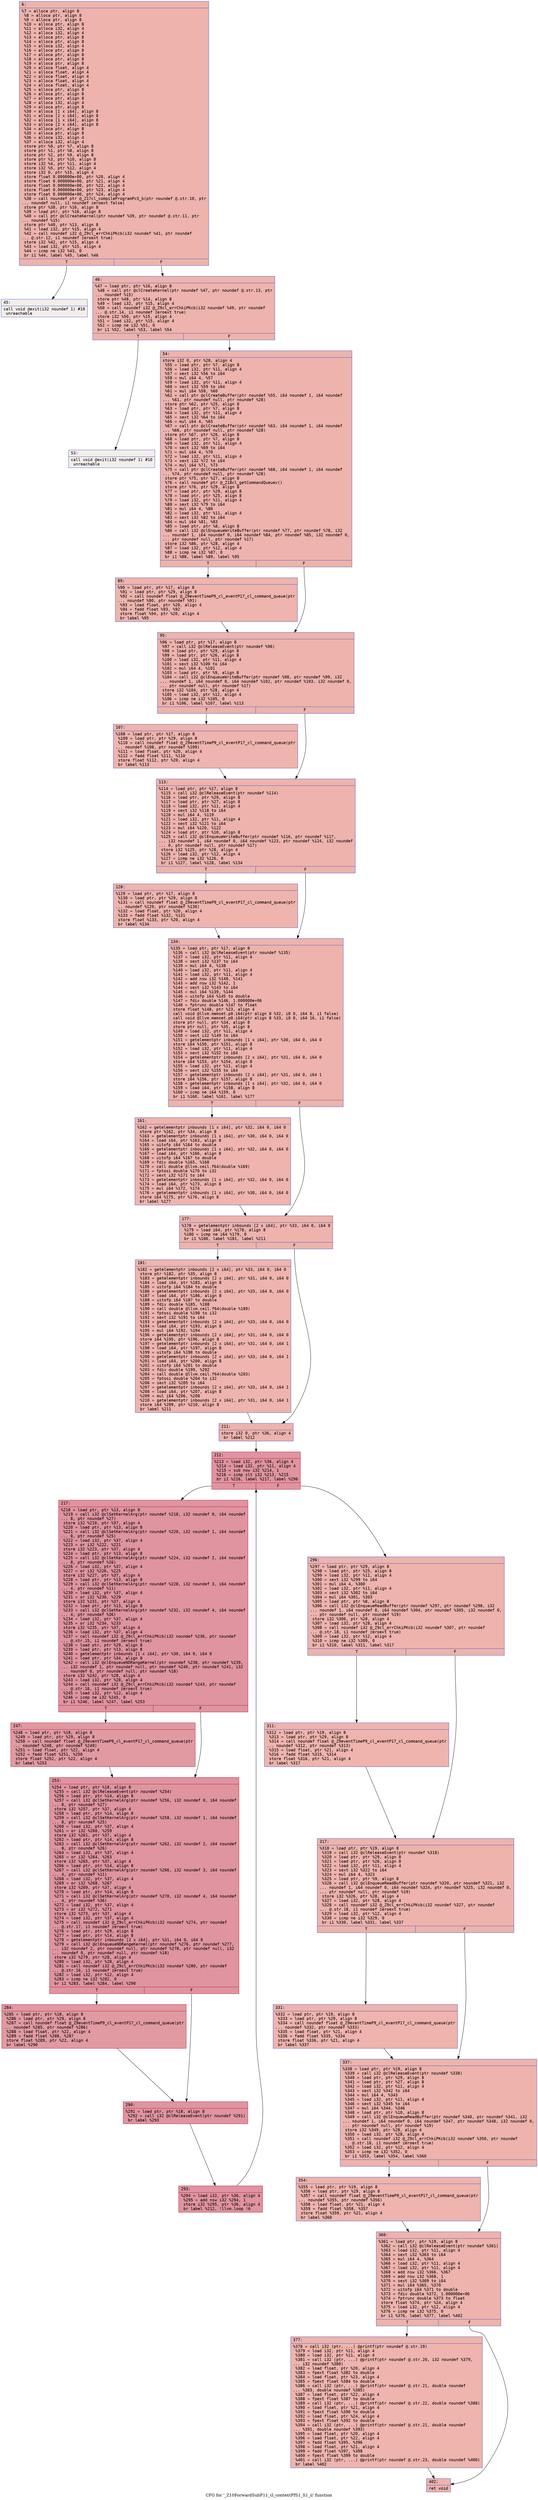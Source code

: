 digraph "CFG for '_Z10ForwardSubP11_cl_contextPfS1_S1_ii' function" {
	label="CFG for '_Z10ForwardSubP11_cl_contextPfS1_S1_ii' function";

	Node0x6000038aff20 [shape=record,color="#3d50c3ff", style=filled, fillcolor="#d6524470" fontname="Courier",label="{6:\l|  %7 = alloca ptr, align 8\l  %8 = alloca ptr, align 8\l  %9 = alloca ptr, align 8\l  %10 = alloca ptr, align 8\l  %11 = alloca i32, align 4\l  %12 = alloca i32, align 4\l  %13 = alloca ptr, align 8\l  %14 = alloca ptr, align 8\l  %15 = alloca i32, align 4\l  %16 = alloca ptr, align 8\l  %17 = alloca ptr, align 8\l  %18 = alloca ptr, align 8\l  %19 = alloca ptr, align 8\l  %20 = alloca float, align 4\l  %21 = alloca float, align 4\l  %22 = alloca float, align 4\l  %23 = alloca float, align 4\l  %24 = alloca float, align 4\l  %25 = alloca ptr, align 8\l  %26 = alloca ptr, align 8\l  %27 = alloca ptr, align 8\l  %28 = alloca i32, align 4\l  %29 = alloca ptr, align 8\l  %30 = alloca [1 x i64], align 8\l  %31 = alloca [2 x i64], align 8\l  %32 = alloca [1 x i64], align 8\l  %33 = alloca [2 x i64], align 8\l  %34 = alloca ptr, align 8\l  %35 = alloca ptr, align 8\l  %36 = alloca i32, align 4\l  %37 = alloca i32, align 4\l  store ptr %0, ptr %7, align 8\l  store ptr %1, ptr %8, align 8\l  store ptr %2, ptr %9, align 8\l  store ptr %3, ptr %10, align 8\l  store i32 %4, ptr %11, align 4\l  store i32 %5, ptr %12, align 4\l  store i32 0, ptr %15, align 4\l  store float 0.000000e+00, ptr %20, align 4\l  store float 0.000000e+00, ptr %21, align 4\l  store float 0.000000e+00, ptr %22, align 4\l  store float 0.000000e+00, ptr %23, align 4\l  store float 0.000000e+00, ptr %24, align 4\l  %38 = call noundef ptr @_Z17cl_compileProgramPcS_b(ptr noundef @.str.10, ptr\l... noundef null, i1 noundef zeroext false)\l  store ptr %38, ptr %16, align 8\l  %39 = load ptr, ptr %16, align 8\l  %40 = call ptr @clCreateKernel(ptr noundef %39, ptr noundef @.str.11, ptr\l... noundef %15)\l  store ptr %40, ptr %13, align 8\l  %41 = load i32, ptr %15, align 4\l  %42 = call noundef i32 @_Z9cl_errChkiPKcb(i32 noundef %41, ptr noundef\l... @.str.12, i1 noundef zeroext true)\l  store i32 %42, ptr %15, align 4\l  %43 = load i32, ptr %15, align 4\l  %44 = icmp ne i32 %43, 0\l  br i1 %44, label %45, label %46\l|{<s0>T|<s1>F}}"];
	Node0x6000038aff20:s0 -> Node0x6000038aff70[tooltip="6 -> 45\nProbability 0.00%" ];
	Node0x6000038aff20:s1 -> Node0x6000038b0000[tooltip="6 -> 46\nProbability 100.00%" ];
	Node0x6000038aff70 [shape=record,color="#3d50c3ff", style=filled, fillcolor="#e5d8d170" fontname="Courier",label="{45:\l|  call void @exit(i32 noundef 1) #10\l  unreachable\l}"];
	Node0x6000038b0000 [shape=record,color="#3d50c3ff", style=filled, fillcolor="#d6524470" fontname="Courier",label="{46:\l|  %47 = load ptr, ptr %16, align 8\l  %48 = call ptr @clCreateKernel(ptr noundef %47, ptr noundef @.str.13, ptr\l... noundef %15)\l  store ptr %48, ptr %14, align 8\l  %49 = load i32, ptr %15, align 4\l  %50 = call noundef i32 @_Z9cl_errChkiPKcb(i32 noundef %49, ptr noundef\l... @.str.14, i1 noundef zeroext true)\l  store i32 %50, ptr %15, align 4\l  %51 = load i32, ptr %15, align 4\l  %52 = icmp ne i32 %51, 0\l  br i1 %52, label %53, label %54\l|{<s0>T|<s1>F}}"];
	Node0x6000038b0000:s0 -> Node0x6000038b0050[tooltip="46 -> 53\nProbability 0.00%" ];
	Node0x6000038b0000:s1 -> Node0x6000038b00a0[tooltip="46 -> 54\nProbability 100.00%" ];
	Node0x6000038b0050 [shape=record,color="#3d50c3ff", style=filled, fillcolor="#e5d8d170" fontname="Courier",label="{53:\l|  call void @exit(i32 noundef 1) #10\l  unreachable\l}"];
	Node0x6000038b00a0 [shape=record,color="#3d50c3ff", style=filled, fillcolor="#d6524470" fontname="Courier",label="{54:\l|  store i32 0, ptr %28, align 4\l  %55 = load ptr, ptr %7, align 8\l  %56 = load i32, ptr %11, align 4\l  %57 = sext i32 %56 to i64\l  %58 = mul i64 4, %57\l  %59 = load i32, ptr %11, align 4\l  %60 = sext i32 %59 to i64\l  %61 = mul i64 %58, %60\l  %62 = call ptr @clCreateBuffer(ptr noundef %55, i64 noundef 1, i64 noundef\l... %61, ptr noundef null, ptr noundef %28)\l  store ptr %62, ptr %25, align 8\l  %63 = load ptr, ptr %7, align 8\l  %64 = load i32, ptr %11, align 4\l  %65 = sext i32 %64 to i64\l  %66 = mul i64 4, %65\l  %67 = call ptr @clCreateBuffer(ptr noundef %63, i64 noundef 1, i64 noundef\l... %66, ptr noundef null, ptr noundef %28)\l  store ptr %67, ptr %26, align 8\l  %68 = load ptr, ptr %7, align 8\l  %69 = load i32, ptr %11, align 4\l  %70 = sext i32 %69 to i64\l  %71 = mul i64 4, %70\l  %72 = load i32, ptr %11, align 4\l  %73 = sext i32 %72 to i64\l  %74 = mul i64 %71, %73\l  %75 = call ptr @clCreateBuffer(ptr noundef %68, i64 noundef 1, i64 noundef\l... %74, ptr noundef null, ptr noundef %28)\l  store ptr %75, ptr %27, align 8\l  %76 = call noundef ptr @_Z18cl_getCommandQueuev()\l  store ptr %76, ptr %29, align 8\l  %77 = load ptr, ptr %29, align 8\l  %78 = load ptr, ptr %25, align 8\l  %79 = load i32, ptr %11, align 4\l  %80 = sext i32 %79 to i64\l  %81 = mul i64 4, %80\l  %82 = load i32, ptr %11, align 4\l  %83 = sext i32 %82 to i64\l  %84 = mul i64 %81, %83\l  %85 = load ptr, ptr %8, align 8\l  %86 = call i32 @clEnqueueWriteBuffer(ptr noundef %77, ptr noundef %78, i32\l... noundef 1, i64 noundef 0, i64 noundef %84, ptr noundef %85, i32 noundef 0,\l... ptr noundef null, ptr noundef %17)\l  store i32 %86, ptr %28, align 4\l  %87 = load i32, ptr %12, align 4\l  %88 = icmp ne i32 %87, 0\l  br i1 %88, label %89, label %95\l|{<s0>T|<s1>F}}"];
	Node0x6000038b00a0:s0 -> Node0x6000038b00f0[tooltip="54 -> 89\nProbability 62.50%" ];
	Node0x6000038b00a0:s1 -> Node0x6000038b0140[tooltip="54 -> 95\nProbability 37.50%" ];
	Node0x6000038b00f0 [shape=record,color="#3d50c3ff", style=filled, fillcolor="#d8564670" fontname="Courier",label="{89:\l|  %90 = load ptr, ptr %17, align 8\l  %91 = load ptr, ptr %29, align 8\l  %92 = call noundef float @_Z9eventTimeP9_cl_eventP17_cl_command_queue(ptr\l... noundef %90, ptr noundef %91)\l  %93 = load float, ptr %20, align 4\l  %94 = fadd float %93, %92\l  store float %94, ptr %20, align 4\l  br label %95\l}"];
	Node0x6000038b00f0 -> Node0x6000038b0140[tooltip="89 -> 95\nProbability 100.00%" ];
	Node0x6000038b0140 [shape=record,color="#3d50c3ff", style=filled, fillcolor="#d6524470" fontname="Courier",label="{95:\l|  %96 = load ptr, ptr %17, align 8\l  %97 = call i32 @clReleaseEvent(ptr noundef %96)\l  %98 = load ptr, ptr %29, align 8\l  %99 = load ptr, ptr %26, align 8\l  %100 = load i32, ptr %11, align 4\l  %101 = sext i32 %100 to i64\l  %102 = mul i64 4, %101\l  %103 = load ptr, ptr %9, align 8\l  %104 = call i32 @clEnqueueWriteBuffer(ptr noundef %98, ptr noundef %99, i32\l... noundef 1, i64 noundef 0, i64 noundef %102, ptr noundef %103, i32 noundef 0,\l... ptr noundef null, ptr noundef %17)\l  store i32 %104, ptr %28, align 4\l  %105 = load i32, ptr %12, align 4\l  %106 = icmp ne i32 %105, 0\l  br i1 %106, label %107, label %113\l|{<s0>T|<s1>F}}"];
	Node0x6000038b0140:s0 -> Node0x6000038b0190[tooltip="95 -> 107\nProbability 62.50%" ];
	Node0x6000038b0140:s1 -> Node0x6000038b01e0[tooltip="95 -> 113\nProbability 37.50%" ];
	Node0x6000038b0190 [shape=record,color="#3d50c3ff", style=filled, fillcolor="#d8564670" fontname="Courier",label="{107:\l|  %108 = load ptr, ptr %17, align 8\l  %109 = load ptr, ptr %29, align 8\l  %110 = call noundef float @_Z9eventTimeP9_cl_eventP17_cl_command_queue(ptr\l... noundef %108, ptr noundef %109)\l  %111 = load float, ptr %20, align 4\l  %112 = fadd float %111, %110\l  store float %112, ptr %20, align 4\l  br label %113\l}"];
	Node0x6000038b0190 -> Node0x6000038b01e0[tooltip="107 -> 113\nProbability 100.00%" ];
	Node0x6000038b01e0 [shape=record,color="#3d50c3ff", style=filled, fillcolor="#d6524470" fontname="Courier",label="{113:\l|  %114 = load ptr, ptr %17, align 8\l  %115 = call i32 @clReleaseEvent(ptr noundef %114)\l  %116 = load ptr, ptr %29, align 8\l  %117 = load ptr, ptr %27, align 8\l  %118 = load i32, ptr %11, align 4\l  %119 = sext i32 %118 to i64\l  %120 = mul i64 4, %119\l  %121 = load i32, ptr %11, align 4\l  %122 = sext i32 %121 to i64\l  %123 = mul i64 %120, %122\l  %124 = load ptr, ptr %10, align 8\l  %125 = call i32 @clEnqueueWriteBuffer(ptr noundef %116, ptr noundef %117,\l... i32 noundef 1, i64 noundef 0, i64 noundef %123, ptr noundef %124, i32 noundef\l... 0, ptr noundef null, ptr noundef %17)\l  store i32 %125, ptr %28, align 4\l  %126 = load i32, ptr %12, align 4\l  %127 = icmp ne i32 %126, 0\l  br i1 %127, label %128, label %134\l|{<s0>T|<s1>F}}"];
	Node0x6000038b01e0:s0 -> Node0x6000038b0230[tooltip="113 -> 128\nProbability 62.50%" ];
	Node0x6000038b01e0:s1 -> Node0x6000038b0280[tooltip="113 -> 134\nProbability 37.50%" ];
	Node0x6000038b0230 [shape=record,color="#3d50c3ff", style=filled, fillcolor="#d8564670" fontname="Courier",label="{128:\l|  %129 = load ptr, ptr %17, align 8\l  %130 = load ptr, ptr %29, align 8\l  %131 = call noundef float @_Z9eventTimeP9_cl_eventP17_cl_command_queue(ptr\l... noundef %129, ptr noundef %130)\l  %132 = load float, ptr %20, align 4\l  %133 = fadd float %132, %131\l  store float %133, ptr %20, align 4\l  br label %134\l}"];
	Node0x6000038b0230 -> Node0x6000038b0280[tooltip="128 -> 134\nProbability 100.00%" ];
	Node0x6000038b0280 [shape=record,color="#3d50c3ff", style=filled, fillcolor="#d6524470" fontname="Courier",label="{134:\l|  %135 = load ptr, ptr %17, align 8\l  %136 = call i32 @clReleaseEvent(ptr noundef %135)\l  %137 = load i32, ptr %11, align 4\l  %138 = sext i32 %137 to i64\l  %139 = mul i64 4, %138\l  %140 = load i32, ptr %11, align 4\l  %141 = load i32, ptr %11, align 4\l  %142 = add nsw i32 %140, %141\l  %143 = add nsw i32 %142, 1\l  %144 = sext i32 %143 to i64\l  %145 = mul i64 %139, %144\l  %146 = uitofp i64 %145 to double\l  %147 = fdiv double %146, 1.000000e+06\l  %148 = fptrunc double %147 to float\l  store float %148, ptr %23, align 4\l  call void @llvm.memset.p0.i64(ptr align 8 %32, i8 0, i64 8, i1 false)\l  call void @llvm.memset.p0.i64(ptr align 8 %33, i8 0, i64 16, i1 false)\l  store ptr null, ptr %34, align 8\l  store ptr null, ptr %35, align 8\l  %149 = load i32, ptr %11, align 4\l  %150 = sext i32 %149 to i64\l  %151 = getelementptr inbounds [1 x i64], ptr %30, i64 0, i64 0\l  store i64 %150, ptr %151, align 8\l  %152 = load i32, ptr %11, align 4\l  %153 = sext i32 %152 to i64\l  %154 = getelementptr inbounds [2 x i64], ptr %31, i64 0, i64 0\l  store i64 %153, ptr %154, align 8\l  %155 = load i32, ptr %11, align 4\l  %156 = sext i32 %155 to i64\l  %157 = getelementptr inbounds [2 x i64], ptr %31, i64 0, i64 1\l  store i64 %156, ptr %157, align 8\l  %158 = getelementptr inbounds [1 x i64], ptr %32, i64 0, i64 0\l  %159 = load i64, ptr %158, align 8\l  %160 = icmp ne i64 %159, 0\l  br i1 %160, label %161, label %177\l|{<s0>T|<s1>F}}"];
	Node0x6000038b0280:s0 -> Node0x6000038b02d0[tooltip="134 -> 161\nProbability 62.50%" ];
	Node0x6000038b0280:s1 -> Node0x6000038b0320[tooltip="134 -> 177\nProbability 37.50%" ];
	Node0x6000038b02d0 [shape=record,color="#3d50c3ff", style=filled, fillcolor="#d8564670" fontname="Courier",label="{161:\l|  %162 = getelementptr inbounds [1 x i64], ptr %32, i64 0, i64 0\l  store ptr %162, ptr %34, align 8\l  %163 = getelementptr inbounds [1 x i64], ptr %30, i64 0, i64 0\l  %164 = load i64, ptr %163, align 8\l  %165 = uitofp i64 %164 to double\l  %166 = getelementptr inbounds [1 x i64], ptr %32, i64 0, i64 0\l  %167 = load i64, ptr %166, align 8\l  %168 = uitofp i64 %167 to double\l  %169 = fdiv double %165, %168\l  %170 = call double @llvm.ceil.f64(double %169)\l  %171 = fptosi double %170 to i32\l  %172 = sext i32 %171 to i64\l  %173 = getelementptr inbounds [1 x i64], ptr %32, i64 0, i64 0\l  %174 = load i64, ptr %173, align 8\l  %175 = mul i64 %172, %174\l  %176 = getelementptr inbounds [1 x i64], ptr %30, i64 0, i64 0\l  store i64 %175, ptr %176, align 8\l  br label %177\l}"];
	Node0x6000038b02d0 -> Node0x6000038b0320[tooltip="161 -> 177\nProbability 100.00%" ];
	Node0x6000038b0320 [shape=record,color="#3d50c3ff", style=filled, fillcolor="#d6524470" fontname="Courier",label="{177:\l|  %178 = getelementptr inbounds [2 x i64], ptr %33, i64 0, i64 0\l  %179 = load i64, ptr %178, align 8\l  %180 = icmp ne i64 %179, 0\l  br i1 %180, label %181, label %211\l|{<s0>T|<s1>F}}"];
	Node0x6000038b0320:s0 -> Node0x6000038b0370[tooltip="177 -> 181\nProbability 62.50%" ];
	Node0x6000038b0320:s1 -> Node0x6000038b03c0[tooltip="177 -> 211\nProbability 37.50%" ];
	Node0x6000038b0370 [shape=record,color="#3d50c3ff", style=filled, fillcolor="#d8564670" fontname="Courier",label="{181:\l|  %182 = getelementptr inbounds [2 x i64], ptr %33, i64 0, i64 0\l  store ptr %182, ptr %35, align 8\l  %183 = getelementptr inbounds [2 x i64], ptr %31, i64 0, i64 0\l  %184 = load i64, ptr %183, align 8\l  %185 = uitofp i64 %184 to double\l  %186 = getelementptr inbounds [2 x i64], ptr %33, i64 0, i64 0\l  %187 = load i64, ptr %186, align 8\l  %188 = uitofp i64 %187 to double\l  %189 = fdiv double %185, %188\l  %190 = call double @llvm.ceil.f64(double %189)\l  %191 = fptosi double %190 to i32\l  %192 = sext i32 %191 to i64\l  %193 = getelementptr inbounds [2 x i64], ptr %33, i64 0, i64 0\l  %194 = load i64, ptr %193, align 8\l  %195 = mul i64 %192, %194\l  %196 = getelementptr inbounds [2 x i64], ptr %31, i64 0, i64 0\l  store i64 %195, ptr %196, align 8\l  %197 = getelementptr inbounds [2 x i64], ptr %31, i64 0, i64 1\l  %198 = load i64, ptr %197, align 8\l  %199 = uitofp i64 %198 to double\l  %200 = getelementptr inbounds [2 x i64], ptr %33, i64 0, i64 1\l  %201 = load i64, ptr %200, align 8\l  %202 = uitofp i64 %201 to double\l  %203 = fdiv double %199, %202\l  %204 = call double @llvm.ceil.f64(double %203)\l  %205 = fptosi double %204 to i32\l  %206 = sext i32 %205 to i64\l  %207 = getelementptr inbounds [2 x i64], ptr %33, i64 0, i64 1\l  %208 = load i64, ptr %207, align 8\l  %209 = mul i64 %206, %208\l  %210 = getelementptr inbounds [2 x i64], ptr %31, i64 0, i64 1\l  store i64 %209, ptr %210, align 8\l  br label %211\l}"];
	Node0x6000038b0370 -> Node0x6000038b03c0[tooltip="181 -> 211\nProbability 100.00%" ];
	Node0x6000038b03c0 [shape=record,color="#3d50c3ff", style=filled, fillcolor="#d6524470" fontname="Courier",label="{211:\l|  store i32 0, ptr %36, align 4\l  br label %212\l}"];
	Node0x6000038b03c0 -> Node0x6000038b0410[tooltip="211 -> 212\nProbability 100.00%" ];
	Node0x6000038b0410 [shape=record,color="#b70d28ff", style=filled, fillcolor="#b70d2870" fontname="Courier",label="{212:\l|  %213 = load i32, ptr %36, align 4\l  %214 = load i32, ptr %11, align 4\l  %215 = sub nsw i32 %214, 1\l  %216 = icmp slt i32 %213, %215\l  br i1 %216, label %217, label %296\l|{<s0>T|<s1>F}}"];
	Node0x6000038b0410:s0 -> Node0x6000038b0460[tooltip="212 -> 217\nProbability 96.88%" ];
	Node0x6000038b0410:s1 -> Node0x6000038b0640[tooltip="212 -> 296\nProbability 3.12%" ];
	Node0x6000038b0460 [shape=record,color="#b70d28ff", style=filled, fillcolor="#b70d2870" fontname="Courier",label="{217:\l|  %218 = load ptr, ptr %13, align 8\l  %219 = call i32 @clSetKernelArg(ptr noundef %218, i32 noundef 0, i64 noundef\l... 8, ptr noundef %27)\l  store i32 %219, ptr %37, align 4\l  %220 = load ptr, ptr %13, align 8\l  %221 = call i32 @clSetKernelArg(ptr noundef %220, i32 noundef 1, i64 noundef\l... 8, ptr noundef %25)\l  %222 = load i32, ptr %37, align 4\l  %223 = or i32 %222, %221\l  store i32 %223, ptr %37, align 4\l  %224 = load ptr, ptr %13, align 8\l  %225 = call i32 @clSetKernelArg(ptr noundef %224, i32 noundef 2, i64 noundef\l... 8, ptr noundef %26)\l  %226 = load i32, ptr %37, align 4\l  %227 = or i32 %226, %225\l  store i32 %227, ptr %37, align 4\l  %228 = load ptr, ptr %13, align 8\l  %229 = call i32 @clSetKernelArg(ptr noundef %228, i32 noundef 3, i64 noundef\l... 4, ptr noundef %11)\l  %230 = load i32, ptr %37, align 4\l  %231 = or i32 %230, %229\l  store i32 %231, ptr %37, align 4\l  %232 = load ptr, ptr %13, align 8\l  %233 = call i32 @clSetKernelArg(ptr noundef %232, i32 noundef 4, i64 noundef\l... 4, ptr noundef %36)\l  %234 = load i32, ptr %37, align 4\l  %235 = or i32 %234, %233\l  store i32 %235, ptr %37, align 4\l  %236 = load i32, ptr %37, align 4\l  %237 = call noundef i32 @_Z9cl_errChkiPKcb(i32 noundef %236, ptr noundef\l... @.str.15, i1 noundef zeroext true)\l  %238 = load ptr, ptr %29, align 8\l  %239 = load ptr, ptr %13, align 8\l  %240 = getelementptr inbounds [1 x i64], ptr %30, i64 0, i64 0\l  %241 = load ptr, ptr %34, align 8\l  %242 = call i32 @clEnqueueNDRangeKernel(ptr noundef %238, ptr noundef %239,\l... i32 noundef 1, ptr noundef null, ptr noundef %240, ptr noundef %241, i32\l... noundef 0, ptr noundef null, ptr noundef %18)\l  store i32 %242, ptr %28, align 4\l  %243 = load i32, ptr %28, align 4\l  %244 = call noundef i32 @_Z9cl_errChkiPKcb(i32 noundef %243, ptr noundef\l... @.str.16, i1 noundef zeroext true)\l  %245 = load i32, ptr %12, align 4\l  %246 = icmp ne i32 %245, 0\l  br i1 %246, label %247, label %253\l|{<s0>T|<s1>F}}"];
	Node0x6000038b0460:s0 -> Node0x6000038b04b0[tooltip="217 -> 247\nProbability 62.50%" ];
	Node0x6000038b0460:s1 -> Node0x6000038b0500[tooltip="217 -> 253\nProbability 37.50%" ];
	Node0x6000038b04b0 [shape=record,color="#b70d28ff", style=filled, fillcolor="#bb1b2c70" fontname="Courier",label="{247:\l|  %248 = load ptr, ptr %18, align 8\l  %249 = load ptr, ptr %29, align 8\l  %250 = call noundef float @_Z9eventTimeP9_cl_eventP17_cl_command_queue(ptr\l... noundef %248, ptr noundef %249)\l  %251 = load float, ptr %22, align 4\l  %252 = fadd float %251, %250\l  store float %252, ptr %22, align 4\l  br label %253\l}"];
	Node0x6000038b04b0 -> Node0x6000038b0500[tooltip="247 -> 253\nProbability 100.00%" ];
	Node0x6000038b0500 [shape=record,color="#b70d28ff", style=filled, fillcolor="#b70d2870" fontname="Courier",label="{253:\l|  %254 = load ptr, ptr %18, align 8\l  %255 = call i32 @clReleaseEvent(ptr noundef %254)\l  %256 = load ptr, ptr %14, align 8\l  %257 = call i32 @clSetKernelArg(ptr noundef %256, i32 noundef 0, i64 noundef\l... 8, ptr noundef %27)\l  store i32 %257, ptr %37, align 4\l  %258 = load ptr, ptr %14, align 8\l  %259 = call i32 @clSetKernelArg(ptr noundef %258, i32 noundef 1, i64 noundef\l... 8, ptr noundef %25)\l  %260 = load i32, ptr %37, align 4\l  %261 = or i32 %260, %259\l  store i32 %261, ptr %37, align 4\l  %262 = load ptr, ptr %14, align 8\l  %263 = call i32 @clSetKernelArg(ptr noundef %262, i32 noundef 2, i64 noundef\l... 8, ptr noundef %26)\l  %264 = load i32, ptr %37, align 4\l  %265 = or i32 %264, %263\l  store i32 %265, ptr %37, align 4\l  %266 = load ptr, ptr %14, align 8\l  %267 = call i32 @clSetKernelArg(ptr noundef %266, i32 noundef 3, i64 noundef\l... 4, ptr noundef %11)\l  %268 = load i32, ptr %37, align 4\l  %269 = or i32 %268, %267\l  store i32 %269, ptr %37, align 4\l  %270 = load ptr, ptr %14, align 8\l  %271 = call i32 @clSetKernelArg(ptr noundef %270, i32 noundef 4, i64 noundef\l... 4, ptr noundef %36)\l  %272 = load i32, ptr %37, align 4\l  %273 = or i32 %272, %271\l  store i32 %273, ptr %37, align 4\l  %274 = load i32, ptr %37, align 4\l  %275 = call noundef i32 @_Z9cl_errChkiPKcb(i32 noundef %274, ptr noundef\l... @.str.17, i1 noundef zeroext true)\l  %276 = load ptr, ptr %29, align 8\l  %277 = load ptr, ptr %14, align 8\l  %278 = getelementptr inbounds [2 x i64], ptr %31, i64 0, i64 0\l  %279 = call i32 @clEnqueueNDRangeKernel(ptr noundef %276, ptr noundef %277,\l... i32 noundef 2, ptr noundef null, ptr noundef %278, ptr noundef null, i32\l... noundef 0, ptr noundef null, ptr noundef %18)\l  store i32 %279, ptr %28, align 4\l  %280 = load i32, ptr %28, align 4\l  %281 = call noundef i32 @_Z9cl_errChkiPKcb(i32 noundef %280, ptr noundef\l... @.str.16, i1 noundef zeroext true)\l  %282 = load i32, ptr %12, align 4\l  %283 = icmp ne i32 %282, 0\l  br i1 %283, label %284, label %290\l|{<s0>T|<s1>F}}"];
	Node0x6000038b0500:s0 -> Node0x6000038b0550[tooltip="253 -> 284\nProbability 62.50%" ];
	Node0x6000038b0500:s1 -> Node0x6000038b05a0[tooltip="253 -> 290\nProbability 37.50%" ];
	Node0x6000038b0550 [shape=record,color="#b70d28ff", style=filled, fillcolor="#bb1b2c70" fontname="Courier",label="{284:\l|  %285 = load ptr, ptr %18, align 8\l  %286 = load ptr, ptr %29, align 8\l  %287 = call noundef float @_Z9eventTimeP9_cl_eventP17_cl_command_queue(ptr\l... noundef %285, ptr noundef %286)\l  %288 = load float, ptr %22, align 4\l  %289 = fadd float %288, %287\l  store float %289, ptr %22, align 4\l  br label %290\l}"];
	Node0x6000038b0550 -> Node0x6000038b05a0[tooltip="284 -> 290\nProbability 100.00%" ];
	Node0x6000038b05a0 [shape=record,color="#b70d28ff", style=filled, fillcolor="#b70d2870" fontname="Courier",label="{290:\l|  %291 = load ptr, ptr %18, align 8\l  %292 = call i32 @clReleaseEvent(ptr noundef %291)\l  br label %293\l}"];
	Node0x6000038b05a0 -> Node0x6000038b05f0[tooltip="290 -> 293\nProbability 100.00%" ];
	Node0x6000038b05f0 [shape=record,color="#b70d28ff", style=filled, fillcolor="#b70d2870" fontname="Courier",label="{293:\l|  %294 = load i32, ptr %36, align 4\l  %295 = add nsw i32 %294, 1\l  store i32 %295, ptr %36, align 4\l  br label %212, !llvm.loop !6\l}"];
	Node0x6000038b05f0 -> Node0x6000038b0410[tooltip="293 -> 212\nProbability 100.00%" ];
	Node0x6000038b0640 [shape=record,color="#3d50c3ff", style=filled, fillcolor="#d6524470" fontname="Courier",label="{296:\l|  %297 = load ptr, ptr %29, align 8\l  %298 = load ptr, ptr %25, align 8\l  %299 = load i32, ptr %11, align 4\l  %300 = sext i32 %299 to i64\l  %301 = mul i64 4, %300\l  %302 = load i32, ptr %11, align 4\l  %303 = sext i32 %302 to i64\l  %304 = mul i64 %301, %303\l  %305 = load ptr, ptr %8, align 8\l  %306 = call i32 @clEnqueueReadBuffer(ptr noundef %297, ptr noundef %298, i32\l... noundef 1, i64 noundef 0, i64 noundef %304, ptr noundef %305, i32 noundef 0,\l... ptr noundef null, ptr noundef %19)\l  store i32 %306, ptr %28, align 4\l  %307 = load i32, ptr %28, align 4\l  %308 = call noundef i32 @_Z9cl_errChkiPKcb(i32 noundef %307, ptr noundef\l... @.str.18, i1 noundef zeroext true)\l  %309 = load i32, ptr %12, align 4\l  %310 = icmp ne i32 %309, 0\l  br i1 %310, label %311, label %317\l|{<s0>T|<s1>F}}"];
	Node0x6000038b0640:s0 -> Node0x6000038b0690[tooltip="296 -> 311\nProbability 62.50%" ];
	Node0x6000038b0640:s1 -> Node0x6000038b06e0[tooltip="296 -> 317\nProbability 37.50%" ];
	Node0x6000038b0690 [shape=record,color="#3d50c3ff", style=filled, fillcolor="#d8564670" fontname="Courier",label="{311:\l|  %312 = load ptr, ptr %19, align 8\l  %313 = load ptr, ptr %29, align 8\l  %314 = call noundef float @_Z9eventTimeP9_cl_eventP17_cl_command_queue(ptr\l... noundef %312, ptr noundef %313)\l  %315 = load float, ptr %21, align 4\l  %316 = fadd float %315, %314\l  store float %316, ptr %21, align 4\l  br label %317\l}"];
	Node0x6000038b0690 -> Node0x6000038b06e0[tooltip="311 -> 317\nProbability 100.00%" ];
	Node0x6000038b06e0 [shape=record,color="#3d50c3ff", style=filled, fillcolor="#d6524470" fontname="Courier",label="{317:\l|  %318 = load ptr, ptr %19, align 8\l  %319 = call i32 @clReleaseEvent(ptr noundef %318)\l  %320 = load ptr, ptr %29, align 8\l  %321 = load ptr, ptr %26, align 8\l  %322 = load i32, ptr %11, align 4\l  %323 = sext i32 %322 to i64\l  %324 = mul i64 4, %323\l  %325 = load ptr, ptr %9, align 8\l  %326 = call i32 @clEnqueueReadBuffer(ptr noundef %320, ptr noundef %321, i32\l... noundef 1, i64 noundef 0, i64 noundef %324, ptr noundef %325, i32 noundef 0,\l... ptr noundef null, ptr noundef %19)\l  store i32 %326, ptr %28, align 4\l  %327 = load i32, ptr %28, align 4\l  %328 = call noundef i32 @_Z9cl_errChkiPKcb(i32 noundef %327, ptr noundef\l... @.str.18, i1 noundef zeroext true)\l  %329 = load i32, ptr %12, align 4\l  %330 = icmp ne i32 %329, 0\l  br i1 %330, label %331, label %337\l|{<s0>T|<s1>F}}"];
	Node0x6000038b06e0:s0 -> Node0x6000038b0730[tooltip="317 -> 331\nProbability 62.50%" ];
	Node0x6000038b06e0:s1 -> Node0x6000038b0780[tooltip="317 -> 337\nProbability 37.50%" ];
	Node0x6000038b0730 [shape=record,color="#3d50c3ff", style=filled, fillcolor="#d8564670" fontname="Courier",label="{331:\l|  %332 = load ptr, ptr %19, align 8\l  %333 = load ptr, ptr %29, align 8\l  %334 = call noundef float @_Z9eventTimeP9_cl_eventP17_cl_command_queue(ptr\l... noundef %332, ptr noundef %333)\l  %335 = load float, ptr %21, align 4\l  %336 = fadd float %335, %334\l  store float %336, ptr %21, align 4\l  br label %337\l}"];
	Node0x6000038b0730 -> Node0x6000038b0780[tooltip="331 -> 337\nProbability 100.00%" ];
	Node0x6000038b0780 [shape=record,color="#3d50c3ff", style=filled, fillcolor="#d6524470" fontname="Courier",label="{337:\l|  %338 = load ptr, ptr %19, align 8\l  %339 = call i32 @clReleaseEvent(ptr noundef %338)\l  %340 = load ptr, ptr %29, align 8\l  %341 = load ptr, ptr %27, align 8\l  %342 = load i32, ptr %11, align 4\l  %343 = sext i32 %342 to i64\l  %344 = mul i64 4, %343\l  %345 = load i32, ptr %11, align 4\l  %346 = sext i32 %345 to i64\l  %347 = mul i64 %344, %346\l  %348 = load ptr, ptr %10, align 8\l  %349 = call i32 @clEnqueueReadBuffer(ptr noundef %340, ptr noundef %341, i32\l... noundef 1, i64 noundef 0, i64 noundef %347, ptr noundef %348, i32 noundef 0,\l... ptr noundef null, ptr noundef %19)\l  store i32 %349, ptr %28, align 4\l  %350 = load i32, ptr %28, align 4\l  %351 = call noundef i32 @_Z9cl_errChkiPKcb(i32 noundef %350, ptr noundef\l... @.str.18, i1 noundef zeroext true)\l  %352 = load i32, ptr %12, align 4\l  %353 = icmp ne i32 %352, 0\l  br i1 %353, label %354, label %360\l|{<s0>T|<s1>F}}"];
	Node0x6000038b0780:s0 -> Node0x6000038b07d0[tooltip="337 -> 354\nProbability 62.50%" ];
	Node0x6000038b0780:s1 -> Node0x6000038b0820[tooltip="337 -> 360\nProbability 37.50%" ];
	Node0x6000038b07d0 [shape=record,color="#3d50c3ff", style=filled, fillcolor="#d8564670" fontname="Courier",label="{354:\l|  %355 = load ptr, ptr %19, align 8\l  %356 = load ptr, ptr %29, align 8\l  %357 = call noundef float @_Z9eventTimeP9_cl_eventP17_cl_command_queue(ptr\l... noundef %355, ptr noundef %356)\l  %358 = load float, ptr %21, align 4\l  %359 = fadd float %358, %357\l  store float %359, ptr %21, align 4\l  br label %360\l}"];
	Node0x6000038b07d0 -> Node0x6000038b0820[tooltip="354 -> 360\nProbability 100.00%" ];
	Node0x6000038b0820 [shape=record,color="#3d50c3ff", style=filled, fillcolor="#d6524470" fontname="Courier",label="{360:\l|  %361 = load ptr, ptr %19, align 8\l  %362 = call i32 @clReleaseEvent(ptr noundef %361)\l  %363 = load i32, ptr %11, align 4\l  %364 = sext i32 %363 to i64\l  %365 = mul i64 4, %364\l  %366 = load i32, ptr %11, align 4\l  %367 = load i32, ptr %11, align 4\l  %368 = add nsw i32 %366, %367\l  %369 = add nsw i32 %368, 1\l  %370 = sext i32 %369 to i64\l  %371 = mul i64 %365, %370\l  %372 = uitofp i64 %371 to double\l  %373 = fdiv double %372, 1.000000e+06\l  %374 = fptrunc double %373 to float\l  store float %374, ptr %24, align 4\l  %375 = load i32, ptr %12, align 4\l  %376 = icmp ne i32 %375, 0\l  br i1 %376, label %377, label %402\l|{<s0>T|<s1>F}}"];
	Node0x6000038b0820:s0 -> Node0x6000038b0870[tooltip="360 -> 377\nProbability 62.50%" ];
	Node0x6000038b0820:s1 -> Node0x6000038b08c0[tooltip="360 -> 402\nProbability 37.50%" ];
	Node0x6000038b0870 [shape=record,color="#3d50c3ff", style=filled, fillcolor="#d8564670" fontname="Courier",label="{377:\l|  %378 = call i32 (ptr, ...) @printf(ptr noundef @.str.19)\l  %379 = load i32, ptr %11, align 4\l  %380 = load i32, ptr %11, align 4\l  %381 = call i32 (ptr, ...) @printf(ptr noundef @.str.20, i32 noundef %379,\l... i32 noundef %380)\l  %382 = load float, ptr %20, align 4\l  %383 = fpext float %382 to double\l  %384 = load float, ptr %23, align 4\l  %385 = fpext float %384 to double\l  %386 = call i32 (ptr, ...) @printf(ptr noundef @.str.21, double noundef\l... %383, double noundef %385)\l  %387 = load float, ptr %22, align 4\l  %388 = fpext float %387 to double\l  %389 = call i32 (ptr, ...) @printf(ptr noundef @.str.22, double noundef %388)\l  %390 = load float, ptr %21, align 4\l  %391 = fpext float %390 to double\l  %392 = load float, ptr %24, align 4\l  %393 = fpext float %392 to double\l  %394 = call i32 (ptr, ...) @printf(ptr noundef @.str.21, double noundef\l... %391, double noundef %393)\l  %395 = load float, ptr %20, align 4\l  %396 = load float, ptr %22, align 4\l  %397 = fadd float %395, %396\l  %398 = load float, ptr %21, align 4\l  %399 = fadd float %397, %398\l  %400 = fpext float %399 to double\l  %401 = call i32 (ptr, ...) @printf(ptr noundef @.str.23, double noundef %400)\l  br label %402\l}"];
	Node0x6000038b0870 -> Node0x6000038b08c0[tooltip="377 -> 402\nProbability 100.00%" ];
	Node0x6000038b08c0 [shape=record,color="#3d50c3ff", style=filled, fillcolor="#d6524470" fontname="Courier",label="{402:\l|  ret void\l}"];
}
